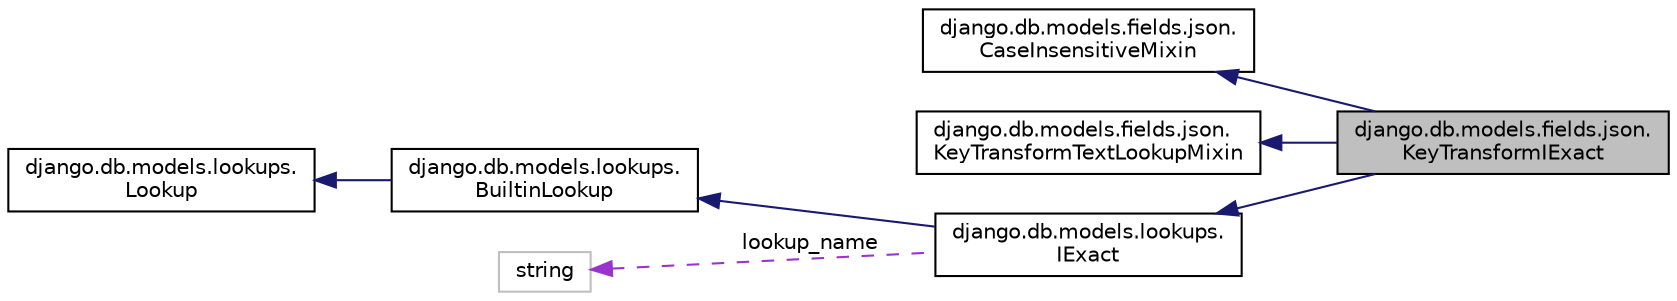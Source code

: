 digraph "django.db.models.fields.json.KeyTransformIExact"
{
 // LATEX_PDF_SIZE
  edge [fontname="Helvetica",fontsize="10",labelfontname="Helvetica",labelfontsize="10"];
  node [fontname="Helvetica",fontsize="10",shape=record];
  rankdir="LR";
  Node1 [label="django.db.models.fields.json.\lKeyTransformIExact",height=0.2,width=0.4,color="black", fillcolor="grey75", style="filled", fontcolor="black",tooltip=" "];
  Node2 -> Node1 [dir="back",color="midnightblue",fontsize="10",style="solid"];
  Node2 [label="django.db.models.fields.json.\lCaseInsensitiveMixin",height=0.2,width=0.4,color="black", fillcolor="white", style="filled",URL="$classdjango_1_1db_1_1models_1_1fields_1_1json_1_1_case_insensitive_mixin.html",tooltip=" "];
  Node3 -> Node1 [dir="back",color="midnightblue",fontsize="10",style="solid"];
  Node3 [label="django.db.models.fields.json.\lKeyTransformTextLookupMixin",height=0.2,width=0.4,color="black", fillcolor="white", style="filled",URL="$classdjango_1_1db_1_1models_1_1fields_1_1json_1_1_key_transform_text_lookup_mixin.html",tooltip=" "];
  Node4 -> Node1 [dir="back",color="midnightblue",fontsize="10",style="solid"];
  Node4 [label="django.db.models.lookups.\lIExact",height=0.2,width=0.4,color="black", fillcolor="white", style="filled",URL="$classdjango_1_1db_1_1models_1_1lookups_1_1_i_exact.html",tooltip=" "];
  Node5 -> Node4 [dir="back",color="midnightblue",fontsize="10",style="solid"];
  Node5 [label="django.db.models.lookups.\lBuiltinLookup",height=0.2,width=0.4,color="black", fillcolor="white", style="filled",URL="$classdjango_1_1db_1_1models_1_1lookups_1_1_builtin_lookup.html",tooltip=" "];
  Node6 -> Node5 [dir="back",color="midnightblue",fontsize="10",style="solid"];
  Node6 [label="django.db.models.lookups.\lLookup",height=0.2,width=0.4,color="black", fillcolor="white", style="filled",URL="$classdjango_1_1db_1_1models_1_1lookups_1_1_lookup.html",tooltip=" "];
  Node7 -> Node4 [dir="back",color="darkorchid3",fontsize="10",style="dashed",label=" lookup_name" ];
  Node7 [label="string",height=0.2,width=0.4,color="grey75", fillcolor="white", style="filled",tooltip=" "];
}
